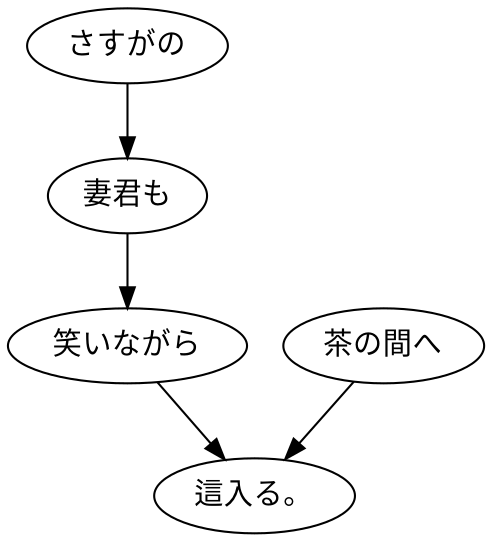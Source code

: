 digraph graph1367 {
	node0 [label="さすがの"];
	node1 [label="妻君も"];
	node2 [label="笑いながら"];
	node3 [label="茶の間へ"];
	node4 [label="這入る。"];
	node0 -> node1;
	node1 -> node2;
	node2 -> node4;
	node3 -> node4;
}
